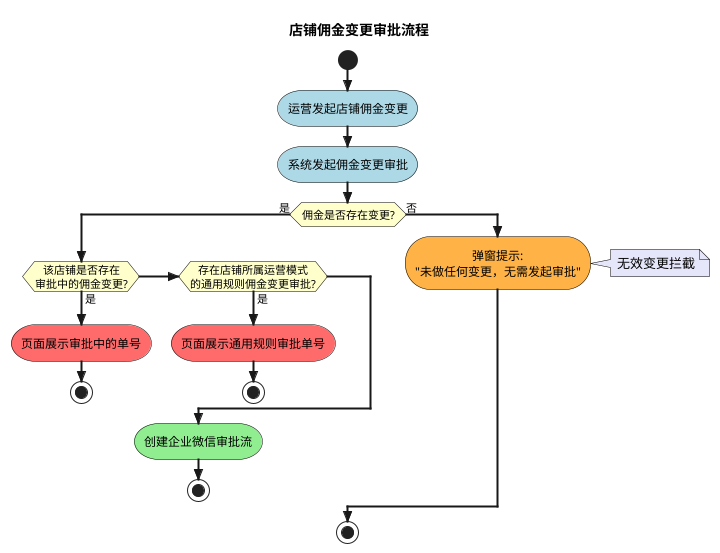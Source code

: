 @startuml
skinparam defaultTextAlignment center
skinparam noteTextAlignment left
skinparam sequenceArrowThickness 2
skinparam roundcorner 50
skinparam style strictuml

title 店铺佣金变更审批流程

skinparam ActivityBackgroundColor #FFFFFF
skinparam ActivityBorderColor #000000
skinparam ActivityFontColor #000000
skinparam ActivityStartEndColor #FF0000
skinparam ActivityDiamondBackgroundColor #FFFFCC
skinparam ActivityDiamondBorderColor #000000
skinparam NoteBackgroundColor #E6E6FA
skinparam NoteBorderColor #000000

start
#LightBlue:运营发起店铺佣金变更;
#LightBlue:系统发起佣金变更审批;

if (佣金是否存在变更?) then (是)
    if (该店铺是否存在\n审批中的佣金变更?) then (是)
        #FF6B6B:页面展示审批中的单号;
        stop
    elseif (存在店铺所属运营模式\n的通用规则佣金变更审批?) then (是)
        #FF6B6B:页面展示通用规则审批单号;
        stop
    endif

    #LightGreen:创建企业微信审批流;
    stop
else (否)
    #FFB347:弹窗提示:\n"未做任何变更，无需发起审批";
    note right: 无效变更拦截
endif

stop
@enduml